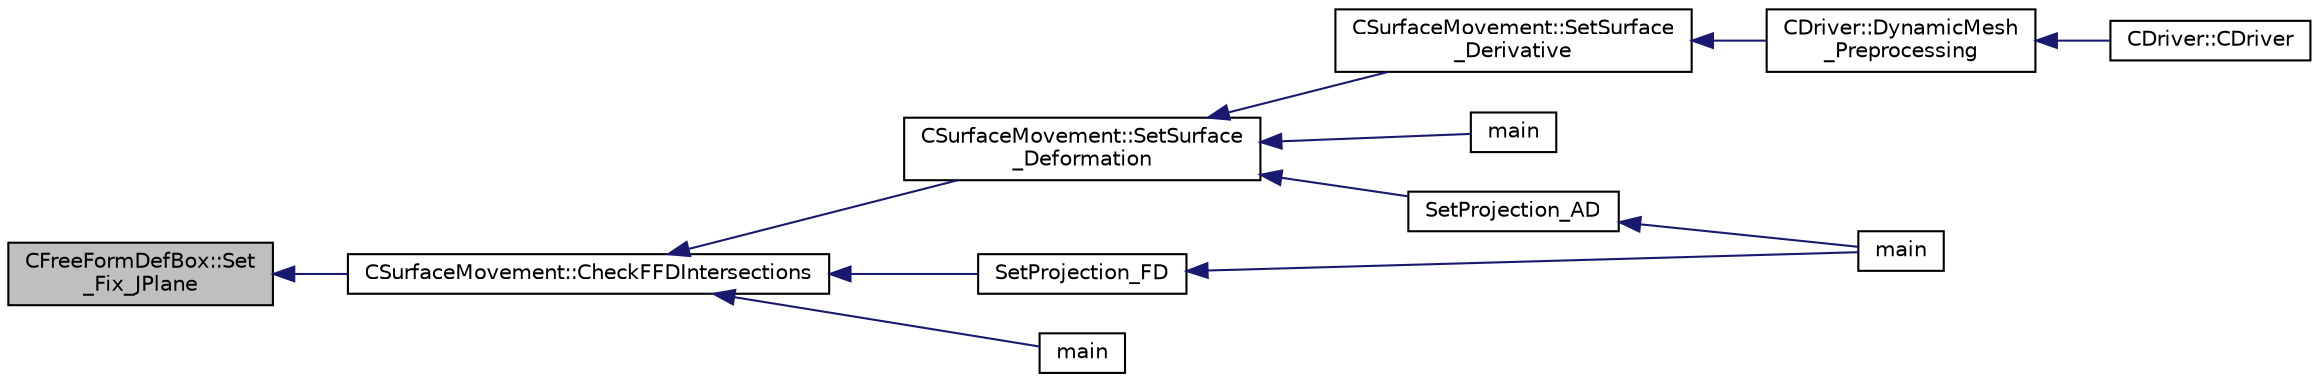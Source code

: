 digraph "CFreeFormDefBox::Set_Fix_JPlane"
{
  edge [fontname="Helvetica",fontsize="10",labelfontname="Helvetica",labelfontsize="10"];
  node [fontname="Helvetica",fontsize="10",shape=record];
  rankdir="LR";
  Node625 [label="CFreeFormDefBox::Set\l_Fix_JPlane",height=0.2,width=0.4,color="black", fillcolor="grey75", style="filled", fontcolor="black"];
  Node625 -> Node626 [dir="back",color="midnightblue",fontsize="10",style="solid",fontname="Helvetica"];
  Node626 [label="CSurfaceMovement::CheckFFDIntersections",height=0.2,width=0.4,color="black", fillcolor="white", style="filled",URL="$class_c_surface_movement.html#a55d4d6d2c26f414b4c21e915062684f4",tooltip="Check the intersections of the FFD with the surface. "];
  Node626 -> Node627 [dir="back",color="midnightblue",fontsize="10",style="solid",fontname="Helvetica"];
  Node627 [label="CSurfaceMovement::SetSurface\l_Deformation",height=0.2,width=0.4,color="black", fillcolor="white", style="filled",URL="$class_c_surface_movement.html#a23bec9fbe1bcd7f6117100de93381ac3",tooltip="Set the surface/boundary deformation. "];
  Node627 -> Node628 [dir="back",color="midnightblue",fontsize="10",style="solid",fontname="Helvetica"];
  Node628 [label="CSurfaceMovement::SetSurface\l_Derivative",height=0.2,width=0.4,color="black", fillcolor="white", style="filled",URL="$class_c_surface_movement.html#af6aac73d04565bf6e9b81305b66e97e7",tooltip="Set derivatives of the surface/boundary deformation. "];
  Node628 -> Node629 [dir="back",color="midnightblue",fontsize="10",style="solid",fontname="Helvetica"];
  Node629 [label="CDriver::DynamicMesh\l_Preprocessing",height=0.2,width=0.4,color="black", fillcolor="white", style="filled",URL="$class_c_driver.html#af585d91d9c08dbddcc2b3e67dd5f5af9",tooltip="GridMovement_Preprocessing. "];
  Node629 -> Node630 [dir="back",color="midnightblue",fontsize="10",style="solid",fontname="Helvetica"];
  Node630 [label="CDriver::CDriver",height=0.2,width=0.4,color="black", fillcolor="white", style="filled",URL="$class_c_driver.html#a3fca4a013a6efa9bbb38fe78a86b5f3d",tooltip="Constructor of the class. "];
  Node627 -> Node631 [dir="back",color="midnightblue",fontsize="10",style="solid",fontname="Helvetica"];
  Node631 [label="main",height=0.2,width=0.4,color="black", fillcolor="white", style="filled",URL="$_s_u2___d_e_f_8cpp.html#a0ddf1224851353fc92bfbff6f499fa97"];
  Node627 -> Node632 [dir="back",color="midnightblue",fontsize="10",style="solid",fontname="Helvetica"];
  Node632 [label="SetProjection_AD",height=0.2,width=0.4,color="black", fillcolor="white", style="filled",URL="$_s_u2___d_o_t_8cpp.html#a3fceed882e8eb3d6796c8e8396af7d87",tooltip="Projection of the surface sensitivity using algorithmic differentiation (AD). "];
  Node632 -> Node633 [dir="back",color="midnightblue",fontsize="10",style="solid",fontname="Helvetica"];
  Node633 [label="main",height=0.2,width=0.4,color="black", fillcolor="white", style="filled",URL="$_s_u2___d_o_t_8cpp.html#a0ddf1224851353fc92bfbff6f499fa97"];
  Node626 -> Node634 [dir="back",color="midnightblue",fontsize="10",style="solid",fontname="Helvetica"];
  Node634 [label="SetProjection_FD",height=0.2,width=0.4,color="black", fillcolor="white", style="filled",URL="$_s_u2___d_o_t_8cpp.html#a5c5163a755085e03f1dfa23aeb7e21f2",tooltip="Projection of the surface sensitivity using finite differences (FD). "];
  Node634 -> Node633 [dir="back",color="midnightblue",fontsize="10",style="solid",fontname="Helvetica"];
  Node626 -> Node635 [dir="back",color="midnightblue",fontsize="10",style="solid",fontname="Helvetica"];
  Node635 [label="main",height=0.2,width=0.4,color="black", fillcolor="white", style="filled",URL="$_s_u2___g_e_o_8cpp.html#a0ddf1224851353fc92bfbff6f499fa97"];
}
